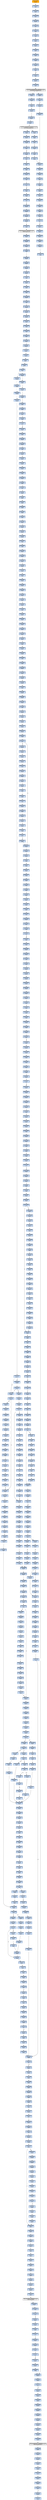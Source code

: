 strict digraph G {
	graph [bgcolor=transparent,
		name=G
	];
	node [color=lightsteelblue,
		fillcolor=lightsteelblue,
		shape=rectangle,
		style=filled
	];
	"0x0047da84"	[label="0x0047da84
pushl"];
	"0x0047da85"	[label="0x0047da85
pushl"];
	"0x0047da84" -> "0x0047da85"	[color="#000000"];
	"0x0047db43"	[label="0x0047db43
movl"];
	"0x0047db49"	[label="0x0047db49
movl"];
	"0x0047db43" -> "0x0047db49"	[color="#000000"];
	"0x0047da49"	[label="0x0047da49
movl"];
	"0x0047da4e"	[label="0x0047da4e
jmp"];
	"0x0047da49" -> "0x0047da4e"	[color="#000000"];
	"0x0047d813"	[label="0x0047d813
movl"];
	"0x0047d817"	[label="0x0047d817
movl"];
	"0x0047d813" -> "0x0047d817"	[color="#000000"];
	"0x0047d9b5"	[label="0x0047d9b5
pushl"];
	"0x0047d9b6"	[label="0x0047d9b6
movl"];
	"0x0047d9b5" -> "0x0047d9b6"	[color="#000000"];
	"0x0047d392"	[label="0x0047d392
addl"];
	"0x0047d394"	[label="0x0047d394
pushl"];
	"0x0047d392" -> "0x0047d394"	[color="#000000"];
	"0x0047d029"	[label="0x0047d029
movl"];
	"0x0047d02f"	[label="0x0047d02f
jne"];
	"0x0047d029" -> "0x0047d02f"	[color="#000000"];
	"0x0047db6c"	[label="0x0047db6c
pushl"];
	"0x0047db6d"	[label="0x0047db6d
pushl"];
	"0x0047db6c" -> "0x0047db6d"	[color="#000000"];
	"0x0047d9be"	[label="0x0047d9be
movl"];
	"0x0047d9c0"	[label="0x0047d9c0
movb"];
	"0x0047d9be" -> "0x0047d9c0"	[color="#000000"];
	"0x0047d89e"	[label="0x0047d89e
leal"];
	"0x0047d8a1"	[label="0x0047d8a1
movl"];
	"0x0047d89e" -> "0x0047d8a1"	[color="#000000"];
	"0x0047de80"	[label="0x0047de80
subl"];
	"0x0047de82"	[label="0x0047de82
andl"];
	"0x0047de80" -> "0x0047de82"	[color="#000000"];
	"0x0047dbac"	[label="0x0047dbac
pushl"];
	"0x0047dbad"	[label="0x0047dbad
movl"];
	"0x0047dbac" -> "0x0047dbad"	[color="#000000"];
	"0x0047da27"	[label="0x0047da27
addl"];
	"0x0047da2a"	[label="0x0047da2a
jmp"];
	"0x0047da27" -> "0x0047da2a"	[color="#000000"];
	"0x0047d7d9"	[label="0x0047d7d9
addl"];
	"0x0047d7db"	[label="0x0047d7db
movl"];
	"0x0047d7d9" -> "0x0047d7db"	[color="#000000"];
	"0x0047df70"	[label="0x0047df70
cmpl"];
	"0x0047df74"	[label="0x0047df74
jb"];
	"0x0047df70" -> "0x0047df74"	[color="#000000"];
	"0x0047da7d"	[label="0x0047da7d
popl"];
	"0x0047da7e"	[label="0x0047da7e
popl"];
	"0x0047da7d" -> "0x0047da7e"	[color="#000000"];
	GETMODULEHANDLEA_KERNEL32_DLL	[color=lightgrey,
		fillcolor=lightgrey,
		label="GETMODULEHANDLEA_KERNEL32_DLL
GETMODULEHANDLEA"];
	"0x0047d042"	[label="0x0047d042
movl"];
	GETMODULEHANDLEA_KERNEL32_DLL -> "0x0047d042"	[color="#000000"];
	"0x0047d287"	[label="0x0047d287
testl"];
	GETMODULEHANDLEA_KERNEL32_DLL -> "0x0047d287"	[color="#000000"];
	"0x0047da47"	[label="0x0047da47
jae"];
	"0x0047da47" -> "0x0047da49"	[color="#000000",
		label=F];
	"0x0047da00"	[label="0x0047da00
andl"];
	"0x0047da05"	[label="0x0047da05
cmpl"];
	"0x0047da00" -> "0x0047da05"	[color="#000000"];
	"0x0047d6d6"	[label="0x0047d6d6
pushl"];
	"0x0047d6d7"	[label="0x0047d6d7
call"];
	"0x0047d6d6" -> "0x0047d6d7"	[color="#000000"];
	"0x0047db14"	[label="0x0047db14
movl"];
	"0x0047db1b"	[label="0x0047db1b
movl"];
	"0x0047db14" -> "0x0047db1b"	[color="#000000"];
	"0x0047deb2"	[label="0x0047deb2
movl"];
	"0x0047deb5"	[label="0x0047deb5
movl"];
	"0x0047deb2" -> "0x0047deb5"	[color="#000000"];
	"0x0047df57"	[label="0x0047df57
movl"];
	"0x0047df5b"	[label="0x0047df5b
addl"];
	"0x0047df57" -> "0x0047df5b"	[color="#000000"];
	"0x0047d6eb"	[label="0x0047d6eb
pushl"];
	"0x0047d6ec"	[label="0x0047d6ec
leal"];
	"0x0047d6eb" -> "0x0047d6ec"	[color="#000000"];
	"0x0047d264"	[label="0x0047d264
movl"];
	"0x0047d269"	[label="0x0047d269
movl"];
	"0x0047d264" -> "0x0047d269"	[color="#000000"];
	"0x0047df4e"	[label="0x0047df4e
movb"];
	"0x0047df51"	[label="0x0047df51
movl"];
	"0x0047df4e" -> "0x0047df51"	[color="#000000"];
	"0x0047dd3c"	[label="0x0047dd3c
movl"];
	"0x0047dd3e"	[label="0x0047dd3e
movl"];
	"0x0047dd3c" -> "0x0047dd3e"	[color="#000000"];
	"0x0047de3c"	[label="0x0047de3c
shll"];
	"0x0047de3f"	[label="0x0047de3f
movb"];
	"0x0047de3c" -> "0x0047de3f"	[color="#000000"];
	"0x0047dbaf"	[label="0x0047dbaf
call"];
	"0x0047d834"	[label="0x0047d834
subl"];
	"0x0047dbaf" -> "0x0047d834"	[color="#000000"];
	"0x0047d8ab"	[label="0x0047d8ab
addl"];
	"0x0047d8ad"	[label="0x0047d8ad
cmpl"];
	"0x0047d8ab" -> "0x0047d8ad"	[color="#000000"];
	VIRTUALPROTECT_KERNEL32_DLL	[color=lightgrey,
		fillcolor=lightgrey,
		label="VIRTUALPROTECT_KERNEL32_DLL
VIRTUALPROTECT"];
	"0x0047d3ff"	[label="0x0047d3ff
popl"];
	VIRTUALPROTECT_KERNEL32_DLL -> "0x0047d3ff"	[color="#000000"];
	"0x0047d83a"	[label="0x0047d83a
pushl"];
	"0x0047d834" -> "0x0047d83a"	[color="#000000"];
	"0x0047d994"	[label="0x0047d994
movl"];
	"0x0047d996"	[label="0x0047d996
movl"];
	"0x0047d994" -> "0x0047d996"	[color="#000000"];
	"0x0047d983"	[label="0x0047d983
movl"];
	"0x0047d986"	[label="0x0047d986
xorl"];
	"0x0047d983" -> "0x0047d986"	[color="#000000"];
	"0x0047d17c"	[label="0x0047d17c
pushl"];
	"0x0047d181"	[label="0x0047d181
pushl"];
	"0x0047d17c" -> "0x0047d181"	[color="#000000"];
	"0x0047d993"	[label="0x0047d993
incl"];
	"0x0047d993" -> "0x0047d994"	[color="#000000"];
	"0x0047de31"	[label="0x0047de31
cmpl"];
	"0x0047de34"	[label="0x0047de34
jb"];
	"0x0047de31" -> "0x0047de34"	[color="#000000"];
	"0x0047df6e"	[label="0x0047df6e
je"];
	"0x0047df6e" -> "0x0047df70"	[color="#000000",
		label=F];
	"0x0047d008"	[label="0x0047d008
jmp"];
	"0x0047d00e"	[label="0x0047d00e
call"];
	"0x0047d008" -> "0x0047d00e"	[color="#000000"];
	"0x0047d86d"	[label="0x0047d86d
leal"];
	"0x0047d871"	[label="0x0047d871
incl"];
	"0x0047d86d" -> "0x0047d871"	[color="#000000"];
	"0x0047db5a"	[label="0x0047db5a
call"];
	"0x0047db63"	[label="0x0047db63
subl"];
	"0x0047db5a" -> "0x0047db63"	[color="#000000"];
	"0x0047d926"	[label="0x0047d926
addl"];
	"0x0047d929"	[label="0x0047d929
incl"];
	"0x0047d926" -> "0x0047d929"	[color="#000000"];
	"0x0047d103"	[label="0x0047d103
cmpb"];
	"0x0047d106"	[label="0x0047d106
jne"];
	"0x0047d103" -> "0x0047d106"	[color="#000000"];
	"0x0047da0f"	[label="0x0047da0f
movl"];
	"0x0047da11"	[label="0x0047da11
shrl"];
	"0x0047da0f" -> "0x0047da11"	[color="#000000"];
	"0x0047d8e9"	[label="0x0047d8e9
movl"];
	"0x0047d8eb"	[label="0x0047d8eb
andl"];
	"0x0047d8e9" -> "0x0047d8eb"	[color="#000000"];
	"0x0047dcf8"	[label="0x0047dcf8
popl"];
	"0x0047dcf9"	[label="0x0047dcf9
subl"];
	"0x0047dcf8" -> "0x0047dcf9"	[color="#000000"];
	"0x0047df63"	[label="0x0047df63
jmp"];
	"0x0047df63" -> "0x0047df70"	[color="#000000"];
	"0x0047de88"	[label="0x0047de88
shrl"];
	"0x0047de8a"	[label="0x0047de8a
leal"];
	"0x0047de88" -> "0x0047de8a"	[color="#000000"];
	"0x0047df1c"	[label="0x0047df1c
movl"];
	"0x0047df22"	[label="0x0047df22
leal"];
	"0x0047df1c" -> "0x0047df22"	[color="#000000"];
	"0x0047db6e"	[label="0x0047db6e
leal"];
	"0x0047db71"	[label="0x0047db71
pushl"];
	"0x0047db6e" -> "0x0047db71"	[color="#000000"];
	"0x0047d6e3"	[label="0x0047d6e3
movl"];
	"0x0047d6ea"	[label="0x0047d6ea
pushl"];
	"0x0047d6e3" -> "0x0047d6ea"	[color="#000000"];
	"0x0047da3d"	[label="0x0047da3d
movl"];
	"0x0047da42"	[label="0x0047da42
jmp"];
	"0x0047da3d" -> "0x0047da42"	[color="#000000"];
	"0x0047d289"	[label="0x0047d289
jne"];
	"0x0047d292"	[label="0x0047d292
movl"];
	"0x0047d289" -> "0x0047d292"	[color="#000000",
		label=T];
	"0x0047d862"	[label="0x0047d862
jbe"];
	"0x0047d864"	[label="0x0047d864
xorl"];
	"0x0047d862" -> "0x0047d864"	[color="#000000",
		label=F];
	"0x0047d396"	[label="0x0047d396
pushl"];
	"0x0047d397"	[label="0x0047d397
pushl"];
	"0x0047d396" -> "0x0047d397"	[color="#000000"];
	"0x0047d8f8"	[label="0x0047d8f8
movb"];
	"0x0047d8fa"	[label="0x0047d8fa
movl"];
	"0x0047d8f8" -> "0x0047d8fa"	[color="#000000"];
	VIRTUALFREE_KERNEL32_DLL	[color=lightgrey,
		fillcolor=lightgrey,
		label="VIRTUALFREE_KERNEL32_DLL
VIRTUALFREE"];
	"0x0047d1a8"	[label="0x0047d1a8
movl"];
	VIRTUALFREE_KERNEL32_DLL -> "0x0047d1a8"	[color="#000000"];
	"0x0047d911"	[label="0x0047d911
movl"];
	"0x0047d915"	[label="0x0047d915
andl"];
	"0x0047d911" -> "0x0047d915"	[color="#000000"];
	"0x0047db0c"	[label="0x0047db0c
pushl"];
	"0x0047db0d"	[label="0x0047db0d
movl"];
	"0x0047db0c" -> "0x0047db0d"	[color="#000000"];
	"0x0047d0eb"	[label="0x0047d0eb
addl"];
	"0x0047d0f1"	[label="0x0047d0f1
pushl"];
	"0x0047d0eb" -> "0x0047d0f1"	[color="#000000"];
	"0x0047da93"	[label="0x0047da93
movl"];
	"0x0047da95"	[label="0x0047da95
pushl"];
	"0x0047da93" -> "0x0047da95"	[color="#000000"];
	"0x0047d10f"	[label="0x0047d10f
pushl"];
	"0x0047d110"	[label="0x0047d110
pushl"];
	"0x0047d10f" -> "0x0047d110"	[color="#000000"];
	"0x0047daa2"	[label="0x0047daa2
popl"];
	"0x0047daa3"	[label="0x0047daa3
movl"];
	"0x0047daa2" -> "0x0047daa3"	[color="#000000"];
	"0x0047d0b0"	[label="0x0047d0b0
pushl"];
	"0x0047d0b2"	[label="0x0047d0b2
pushl"];
	"0x0047d0b0" -> "0x0047d0b2"	[color="#000000"];
	"0x0047d99c"	[label="0x0047d99c
incl"];
	"0x0047d996" -> "0x0047d99c"	[color="#000000"];
	"0x0047d718"	[label="0x0047d718
testb"];
	"0x0047d71a"	[label="0x0047d71a
jne"];
	"0x0047d718" -> "0x0047d71a"	[color="#000000"];
	"0x0047d121"	[label="0x0047d121
je"];
	"0x0047d151"	[label="0x0047d151
popl"];
	"0x0047d121" -> "0x0047d151"	[color="#000000",
		label=T];
	"0x0047d9b8"	[label="0x0047d9b8
cmpl"];
	"0x0047d9b6" -> "0x0047d9b8"	[color="#000000"];
	"0x0047d01c"	[label="0x0047d01c
subl"];
	"0x0047d022"	[label="0x0047d022
cmpl"];
	"0x0047d01c" -> "0x0047d022"	[color="#000000"];
	"0x0047db6d" -> "0x0047db6e"	[color="#000000"];
	"0x0047d9fb"	[label="0x0047d9fb
shrl"];
	"0x0047d9fd"	[label="0x0047d9fd
movl"];
	"0x0047d9fb" -> "0x0047d9fd"	[color="#000000"];
	"0x0047df43"	[label="0x0047df43
movl"];
	"0x0047df45"	[label="0x0047df45
jae"];
	"0x0047df43" -> "0x0047df45"	[color="#000000"];
	"0x0047df25"	[label="0x0047df25
movl"];
	"0x0047df22" -> "0x0047df25"	[color="#000000"];
	"0x0047daad"	[label="0x0047daad
addl"];
	"0x0047daaf"	[label="0x0047daaf
incl"];
	"0x0047daad" -> "0x0047daaf"	[color="#000000"];
	"0x0047d7fd"	[label="0x0047d7fd
andl"];
	"0x0047d802"	[label="0x0047d802
shrl"];
	"0x0047d7fd" -> "0x0047d802"	[color="#000000"];
	"0x0047da5f"	[label="0x0047da5f
movl"];
	"0x0047da62"	[label="0x0047da62
movl"];
	"0x0047da5f" -> "0x0047da62"	[color="#000000"];
	"0x0047daa8"	[label="0x0047daa8
addl"];
	"0x0047daab"	[label="0x0047daab
shll"];
	"0x0047daa8" -> "0x0047daab"	[color="#000000"];
	"0x0047d002"	[label="0x0047d002
call"];
	"0x0047d00a"	[label="0x0047d00a
popl"];
	"0x0047d002" -> "0x0047d00a"	[color="#000000"];
	"0x0047df39"	[label="0x0047df39
movl"];
	"0x0047df3d"	[label="0x0047df3d
incl"];
	"0x0047df39" -> "0x0047df3d"	[color="#000000"];
	"0x0047d7b4"	[label="0x0047d7b4
movl"];
	"0x0047d7b9"	[label="0x0047d7b9
movl"];
	"0x0047d7b4" -> "0x0047d7b9"	[color="#000000"];
	"0x0047d169"	[label="0x0047d169
movl"];
	"0x0047d16f"	[label="0x0047d16f
sarl"];
	"0x0047d169" -> "0x0047d16f"	[color="#000000"];
	"0x0047dec1"	[label="0x0047dec1
addl"];
	"0x0047dec4"	[label="0x0047dec4
orl"];
	"0x0047dec1" -> "0x0047dec4"	[color="#000000"];
	"0x0047d375"	[label="0x0047d375
movl"];
	"0x0047d378"	[label="0x0047d378
movl"];
	"0x0047d375" -> "0x0047d378"	[color="#000000"];
	"0x0047d9a3"	[label="0x0047d9a3
popl"];
	"0x0047d9a4"	[label="0x0047d9a4
movb"];
	"0x0047d9a3" -> "0x0047d9a4"	[color="#000000"];
	"0x0047dd36"	[label="0x0047dd36
movb"];
	"0x0047dd38"	[label="0x0047dd38
movl"];
	"0x0047dd36" -> "0x0047dd38"	[color="#000000"];
	"0x0047d189"	[label="0x0047d189
call"];
	"0x0047d189" -> VIRTUALFREE_KERNEL32_DLL	[color="#000000"];
	"0x0047d966"	[label="0x0047d966
movl"];
	"0x0047d96d"	[label="0x0047d96d
movb"];
	"0x0047d966" -> "0x0047d96d"	[color="#000000"];
	"0x0047de90"	[label="0x0047de90
call"];
	"0x0047de8a" -> "0x0047de90"	[color="#000000"];
	"0x0047d112"	[label="0x0047d112
movl"];
	"0x0047d114"	[label="0x0047d114
subl"];
	"0x0047d112" -> "0x0047d114"	[color="#000000"];
	"0x0047db37"	[label="0x0047db37
movl"];
	"0x0047db3d"	[label="0x0047db3d
movl"];
	"0x0047db37" -> "0x0047db3d"	[color="#000000"];
	"0x0047d87e"	[label="0x0047d87e
movl"];
	"0x0047d882"	[label="0x0047d882
movl"];
	"0x0047d87e" -> "0x0047d882"	[color="#000000"];
	"0x0047d0fb"	[label="0x0047d0fb
pushl"];
	"0x0047d0fc"	[label="0x0047d0fc
call"];
	"0x0047d0fb" -> "0x0047d0fc"	[color="#000000"];
	"0x0047db12"	[label="0x0047db12
movl"];
	"0x0047db12" -> "0x0047db14"	[color="#000000"];
	"0x0047d7e0"	[label="0x0047d7e0
movl"];
	"0x0047d7e3"	[label="0x0047d7e3
cmpl"];
	"0x0047d7e0" -> "0x0047d7e3"	[color="#000000"];
	"0x0047de74"	[label="0x0047de74
addl"];
	"0x0047de76"	[label="0x0047de76
shrl"];
	"0x0047de74" -> "0x0047de76"	[color="#000000"];
	"0x0047da8d"	[label="0x0047da8d
leal"];
	"0x0047da8d" -> "0x0047da93"	[color="#000000"];
	"0x0047df83"	[label="0x0047df83
movb"];
	"0x0047df85"	[label="0x0047df85
popl"];
	"0x0047df83" -> "0x0047df85"	[color="#000000"];
	"0x0047d91a"	[label="0x0047d91a
movl"];
	"0x0047d91e"	[label="0x0047d91e
movl"];
	"0x0047d91a" -> "0x0047d91e"	[color="#000000"];
	"0x0047db0f"	[label="0x0047db0f
leal"];
	"0x0047db0f" -> "0x0047db12"	[color="#000000"];
	"0x0047dede"	[label="0x0047dede
subl"];
	"0x0047dee0"	[label="0x0047dee0
addl"];
	"0x0047dede" -> "0x0047dee0"	[color="#000000"];
	"0x0047d2b3"	[label="0x0047d2b3
addl"];
	"0x0047d2b9"	[label="0x0047d2b9
movl"];
	"0x0047d2b3" -> "0x0047d2b9"	[color="#000000"];
	"0x0047d1ba"	[label="0x0047d1ba
movl"];
	"0x0047d1c0"	[label="0x0047d1c0
movl"];
	"0x0047d1ba" -> "0x0047d1c0"	[color="#000000"];
	"0x0047d8f6"	[label="0x0047d8f6
movl"];
	"0x0047d8f6" -> "0x0047d8f8"	[color="#000000"];
	"0x0047d9f1"	[label="0x0047d9f1
movl"];
	"0x0047d9f4"	[label="0x0047d9f4
movl"];
	"0x0047d9f1" -> "0x0047d9f4"	[color="#000000"];
	"0x0047da83"	[label="0x0047da83
ret"];
	"0x0047de95"	[label="0x0047de95
addl"];
	"0x0047da83" -> "0x0047de95"	[color="#000000"];
	"0x0047dd2d"	[label="0x0047dd2d
cmpl"];
	"0x0047da83" -> "0x0047dd2d"	[color="#000000"];
	"0x0047de18"	[label="0x0047de18
movb"];
	"0x0047de1f"	[label="0x0047de1f
popl"];
	"0x0047de18" -> "0x0047de1f"	[color="#000000"];
	"0x0047d183"	[label="0x0047d183
pushl"];
	"0x0047d183" -> "0x0047d189"	[color="#000000"];
	"0x0047d80c"	[label="0x0047d80c
ret"];
	"0x0047db98"	[label="0x0047db98
movb"];
	"0x0047d80c" -> "0x0047db98"	[color="#000000"];
	"0x0047ded9"	[label="0x0047ded9
movl"];
	"0x0047ded9" -> "0x0047dede"	[color="#000000"];
	"0x0047dcc9"	[label="0x0047dcc9
jb"];
	"0x0047dccb"	[label="0x0047dccb
jmp"];
	"0x0047dcc9" -> "0x0047dccb"	[color="#000000",
		label=F];
	"0x0047de5a"	[label="0x0047de5a
movl"];
	"0x0047de5c"	[label="0x0047de5c
cmpl"];
	"0x0047de5a" -> "0x0047de5c"	[color="#000000"];
	"0x0047de4c"	[label="0x0047de4c
movl"];
	"0x0047de50"	[label="0x0047de50
andl"];
	"0x0047de4c" -> "0x0047de50"	[color="#000000"];
	"0x0047db1e"	[label="0x0047db1e
movl"];
	"0x0047db1b" -> "0x0047db1e"	[color="#000000"];
	"0x0047d0e9"	[label="0x0047d0e9
movl"];
	"0x0047d0e9" -> "0x0047d0eb"	[color="#000000"];
	"0x0047dabc"	[label="0x0047dabc
pushl"];
	"0x0047dabd"	[label="0x0047dabd
pushl"];
	"0x0047dabc" -> "0x0047dabd"	[color="#000000"];
	"0x0047d729"	[label="0x0047d729
addl"];
	"0x0047d72f"	[label="0x0047d72f
ret"];
	"0x0047d729" -> "0x0047d72f"	[color="#000000"];
	"0x0047d17b"	[label="0x0047d17b
popl"];
	"0x0047d17b" -> "0x0047d17c"	[color="#000000"];
	"0x0047da65"	[label="0x0047da65
movl"];
	"0x0047da62" -> "0x0047da65"	[color="#000000"];
	"0x0047decb"	[label="0x0047decb
movl"];
	"0x0047dece"	[label="0x0047dece
movl"];
	"0x0047decb" -> "0x0047dece"	[color="#000000"];
	"0x0047db6a"	[label="0x0047db6a
movl"];
	"0x0047db6a" -> "0x0047db6c"	[color="#000000"];
	"0x0047d97f"	[label="0x0047d97f
movl"];
	"0x0047d97f" -> "0x0047d983"	[color="#000000"];
	"0x0047d048"	[label="0x0047d048
movl"];
	"0x0047d042" -> "0x0047d048"	[color="#000000"];
	"0x0047d7ce"	[label="0x0047d7ce
andl"];
	"0x0047d7d4"	[label="0x0047d7d4
orl"];
	"0x0047d7ce" -> "0x0047d7d4"	[color="#000000"];
	"0x0047d2a8"	[label="0x0047d2a8
movl"];
	"0x0047d2aa"	[label="0x0047d2aa
testl"];
	"0x0047d2a8" -> "0x0047d2aa"	[color="#000000"];
	"0x0047d03b"	[label="0x0047d03b
pushl"];
	"0x0047d03c"	[label="0x0047d03c
call"];
	"0x0047d03b" -> "0x0047d03c"	[color="#000000"];
	"0x0047de97"	[label="0x0047de97
leal"];
	"0x0047de9a"	[label="0x0047de9a
jmp"];
	"0x0047de97" -> "0x0047de9a"	[color="#000000"];
	"0x0047d726"	[label="0x0047d726
movl"];
	"0x0047d71a" -> "0x0047d726"	[color="#000000",
		label=T];
	"0x0047d90a"	[label="0x0047d90a
shrl"];
	"0x0047d90d"	[label="0x0047d90d
repz"];
	"0x0047d90a" -> "0x0047d90d"	[color="#000000"];
	"0x0047de36"	[label="0x0047de36
movl"];
	"0x0047de39"	[label="0x0047de39
movl"];
	"0x0047de36" -> "0x0047de39"	[color="#000000"];
	"0x0047d92b"	[label="0x0047d92b
addl"];
	"0x0047d92e"	[label="0x0047d92e
cmpl"];
	"0x0047d92b" -> "0x0047d92e"	[color="#000000"];
	"0x0047d176"	[label="0x0047d176
andl"];
	"0x0047d179"	[label="0x0047d179
repz"];
	"0x0047d176" -> "0x0047d179"	[color="#000000"];
	"0x0047dea8"	[label="0x0047dea8
shll"];
	"0x0047deab"	[label="0x0047deab
movb"];
	"0x0047dea8" -> "0x0047deab"	[color="#000000"];
	"0x0047dba0"	[label="0x0047dba0
jb"];
	"0x0047dba2"	[label="0x0047dba2
leal"];
	"0x0047dba0" -> "0x0047dba2"	[color="#000000",
		label=F];
	"0x0047dafe"	[label="0x0047dafe
popl"];
	"0x0047daff"	[label="0x0047daff
ret"];
	"0x0047dafe" -> "0x0047daff"	[color="#000000"];
	"0x0047df5d"	[label="0x0047df5d
movl"];
	"0x0047df5b" -> "0x0047df5d"	[color="#000000"];
	"0x0047d2b1"	[label="0x0047d2b1
addl"];
	"0x0047d2b1" -> "0x0047d2b3"	[color="#000000"];
	"0x0047db76"	[label="0x0047db76
call"];
	"0x0047d7a4"	[label="0x0047d7a4
pushl"];
	"0x0047db76" -> "0x0047d7a4"	[color="#000000"];
	"0x0047d88c"	[label="0x0047d88c
xorl"];
	"0x0047d88e"	[label="0x0047d88e
movl"];
	"0x0047d88c" -> "0x0047d88e"	[color="#000000"];
	"0x0047d9a6"	[label="0x0047d9a6
popl"];
	"0x0047d9a4" -> "0x0047d9a6"	[color="#000000"];
	"0x0047d7e7"	[label="0x0047d7e7
popl"];
	"0x0047d7e8"	[label="0x0047d7e8
movl"];
	"0x0047d7e7" -> "0x0047d7e8"	[color="#000000"];
	"0x0047d1c8"	[label="0x0047d1c8
je"];
	"0x0047d243"	[label="0x0047d243
movl"];
	"0x0047d1c8" -> "0x0047d243"	[color="#000000",
		label=T];
	"0x0047dd32"	[label="0x0047dd32
jae"];
	"0x0047dd34"	[label="0x0047dd34
movl"];
	"0x0047dd32" -> "0x0047dd34"	[color="#000000",
		label=F];
	"0x0047da71"	[label="0x0047da71
movl"];
	"0x0047da75"	[label="0x0047da75
addl"];
	"0x0047da71" -> "0x0047da75"	[color="#000000"];
	"0x0047d875"	[label="0x0047d875
movl"];
	"0x0047d877"	[label="0x0047d877
jb"];
	"0x0047d875" -> "0x0047d877"	[color="#000000"];
	"0x0047d022" -> "0x0047d029"	[color="#000000"];
	"0x0047d9b2"	[label="0x0047d9b2
pushl"];
	"0x0047d9b3"	[label="0x0047d9b3
movl"];
	"0x0047d9b2" -> "0x0047d9b3"	[color="#000000"];
	"0x0047d866"	[label="0x0047d866
movb"];
	"0x0047d869"	[label="0x0047d869
movl"];
	"0x0047d866" -> "0x0047d869"	[color="#000000"];
	"0x0047da6a"	[label="0x0047da6a
subl"];
	"0x0047da6c"	[label="0x0047da6c
subl"];
	"0x0047da6a" -> "0x0047da6c"	[color="#000000"];
	"0x0047d174"	[label="0x0047d174
movl"];
	"0x0047d174" -> "0x0047d176"	[color="#000000"];
	"0x0047d9c3"	[label="0x0047d9c3
movb"];
	"0x0047d9c7"	[label="0x0047d9c7
movl"];
	"0x0047d9c3" -> "0x0047d9c7"	[color="#000000"];
	"0x0047de6d"	[label="0x0047de6d
movl"];
	"0x0047de72"	[label="0x0047de72
subl"];
	"0x0047de6d" -> "0x0047de72"	[color="#000000"];
	"0x0047df2b"	[label="0x0047df2b
movl"];
	"0x0047df31"	[label="0x0047df31
movl"];
	"0x0047df2b" -> "0x0047df31"	[color="#000000"];
	"0x0047d855"	[label="0x0047d855
movl"];
	"0x0047d85c"	[label="0x0047d85c
cmpl"];
	"0x0047d855" -> "0x0047d85c"	[color="#000000"];
	"0x0047d83b"	[label="0x0047d83b
pushl"];
	"0x0047d83c"	[label="0x0047d83c
pushl"];
	"0x0047d83b" -> "0x0047d83c"	[color="#000000"];
	"0x0047d24f"	[label="0x0047d24f
orl"];
	"0x0047d251"	[label="0x0047d251
je"];
	"0x0047d24f" -> "0x0047d251"	[color="#000000"];
	"0x0047d80a"	[label="0x0047d80a
popl"];
	"0x0047d80b"	[label="0x0047d80b
popl"];
	"0x0047d80a" -> "0x0047d80b"	[color="#000000"];
	"0x0047daf9"	[label="0x0047daf9
addl"];
	"0x0047daf9" -> "0x0047dafe"	[color="#000000"];
	"0x0047d988"	[label="0x0047d988
movb"];
	"0x0047d986" -> "0x0047d988"	[color="#000000"];
	"0x0047d05f"	[label="0x0047d05f
leal"];
	"0x0047d062"	[label="0x0047d062
jmp"];
	"0x0047d05f" -> "0x0047d062"	[color="#000000"];
	"0x0047d155"	[label="0x0047d155
jmp"];
	"0x0047d15f"	[label="0x0047d15f
movl"];
	"0x0047d155" -> "0x0047d15f"	[color="#000000"];
	"0x0047d8f0"	[label="0x0047d8f0
subl"];
	"0x0047d8eb" -> "0x0047d8f0"	[color="#000000"];
	"0x0047d153"	[label="0x0047d153
popl"];
	"0x0047d154"	[label="0x0047d154
popl"];
	"0x0047d153" -> "0x0047d154"	[color="#000000"];
	"0x0047d0e8"	[label="0x0047d0e8
pushl"];
	"0x0047d0e8" -> "0x0047d0e9"	[color="#000000"];
	"0x0047dd3a"	[label="0x0047dd3a
incl"];
	"0x0047dd38" -> "0x0047dd3a"	[color="#000000"];
	"0x0047d7ee"	[label="0x0047d7ee
movl"];
	"0x0047d7f2"	[label="0x0047d7f2
subl"];
	"0x0047d7ee" -> "0x0047d7f2"	[color="#000000"];
	"0x0047d00d"	[label="0x0047d00d
ret"];
	"0x0047d00d" -> "0x0047d008"	[color="#000000"];
	"0x0047d9a7"	[label="0x0047d9a7
addl"];
	"0x0047d9ad"	[label="0x0047d9ad
ret"];
	"0x0047d9a7" -> "0x0047d9ad"	[color="#000000"];
	"0x0047d872"	[label="0x0047d872
incl"];
	"0x0047d873"	[label="0x0047d873
cmpl"];
	"0x0047d872" -> "0x0047d873"	[color="#000000"];
	"0x0047de39" -> "0x0047de3c"	[color="#000000"];
	"0x0047da22"	[label="0x0047da22
cmpl"];
	"0x0047da25"	[label="0x0047da25
sbbl"];
	"0x0047da22" -> "0x0047da25"	[color="#000000"];
	"0x0047d9c2"	[label="0x0047d9c2
incl"];
	"0x0047d9c0" -> "0x0047d9c2"	[color="#000000"];
	"0x0047d99f"	[label="0x0047d99f
jb"];
	"0x0047d9a1"	[label="0x0047d9a1
popl"];
	"0x0047d99f" -> "0x0047d9a1"	[color="#000000",
		label=F];
	"0x0047d8f4"	[label="0x0047d8f4
movb"];
	"0x0047d8f4" -> "0x0047d8f6"	[color="#000000"];
	"0x0047dea2"	[label="0x0047dea2
movl"];
	"0x0047dea5"	[label="0x0047dea5
movl"];
	"0x0047dea2" -> "0x0047dea5"	[color="#000000"];
	"0x0047d869" -> "0x0047d86d"	[color="#000000"];
	"0x0047d879"	[label="0x0047d879
movl"];
	"0x0047d877" -> "0x0047d879"	[color="#000000",
		label=F];
	"0x0047d00c"	[label="0x0047d00c
pushl"];
	"0x0047d00c" -> "0x0047d00d"	[color="#000000"];
	"0x0047d1c6"	[label="0x0047d1c6
subl"];
	"0x0047d1c6" -> "0x0047d1c8"	[color="#000000"];
	"0x0047d806"	[label="0x0047d806
popl"];
	"0x0047d807"	[label="0x0047d807
movl"];
	"0x0047d806" -> "0x0047d807"	[color="#000000"];
	"0x0047dd3b"	[label="0x0047dd3b
incl"];
	"0x0047dd3b" -> "0x0047dd3c"	[color="#000000"];
	"0x0047df61"	[label="0x0047df61
movl"];
	"0x0047df61" -> "0x0047df63"	[color="#000000"];
	"0x0047df6c"	[label="0x0047df6c
testb"];
	"0x0047df6c" -> "0x0047df6e"	[color="#000000"];
	"0x0047db9c"	[label="0x0047db9c
incl"];
	"0x0047db98" -> "0x0047db9c"	[color="#000000"];
	"0x0047dee2"	[label="0x0047dee2
shrl"];
	"0x0047dee0" -> "0x0047dee2"	[color="#000000"];
	"0x0047d035"	[label="0x0047d035
leal"];
	"0x0047d02f" -> "0x0047d035"	[color="#000000",
		label=F];
	"0x0047d9cc"	[label="0x0047d9cc
movl"];
	"0x0047d9d0"	[label="0x0047d9d0
shll"];
	"0x0047d9cc" -> "0x0047d9d0"	[color="#000000"];
	"0x0047d152"	[label="0x0047d152
popl"];
	"0x0047d152" -> "0x0047d153"	[color="#000000"];
	"0x0047df49"	[label="0x0047df49
subl"];
	"0x0047df4b"	[label="0x0047df4b
incl"];
	"0x0047df49" -> "0x0047df4b"	[color="#000000"];
	"0x0047d943"	[label="0x0047d943
cmpl"];
	"0x0047d949"	[label="0x0047d949
je"];
	"0x0047d943" -> "0x0047d949"	[color="#000000"];
	"0x0047d2f1"	[label="0x0047d2f1
jne"];
	"0x0047d365"	[label="0x0047d365
movl"];
	"0x0047d2f1" -> "0x0047d365"	[color="#000000",
		label=T];
	"0x0047d287" -> "0x0047d289"	[color="#000000"];
	"0x0047d804"	[label="0x0047d804
addl"];
	"0x0047d802" -> "0x0047d804"	[color="#000000"];
	"0x0047d161"	[label="0x0047d161
movl"];
	"0x0047d15f" -> "0x0047d161"	[color="#000000"];
	"0x0047dca3"	[label="0x0047dca3
testb"];
	"0x0047dca5"	[label="0x0047dca5
jne"];
	"0x0047dca3" -> "0x0047dca5"	[color="#000000"];
	"0x0047dbb6"	[label="0x0047dbb6
jne"];
	"0x0047dbc3"	[label="0x0047dbc3
xorl"];
	"0x0047dbb6" -> "0x0047dbc3"	[color="#000000",
		label=T];
	"0x0047d7a5"	[label="0x0047d7a5
movl"];
	"0x0047d7a7"	[label="0x0047d7a7
pushl"];
	"0x0047d7a5" -> "0x0047d7a7"	[color="#000000"];
	"0x0047d7de"	[label="0x0047d7de
movl"];
	"0x0047d7db" -> "0x0047d7de"	[color="#000000"];
	"0x0047db9d"	[label="0x0047db9d
cmpl"];
	"0x0047db9c" -> "0x0047db9d"	[color="#000000"];
	"0x0047da77"	[label="0x0047da77
movl"];
	"0x0047da75" -> "0x0047da77"	[color="#000000"];
	"0x0047defa"	[label="0x0047defa
jae"];
	"0x0047df16"	[label="0x0047df16
movl"];
	"0x0047defa" -> "0x0047df16"	[color="#000000",
		label=T];
	"0x0047defc"	[label="0x0047defc
movl"];
	"0x0047defa" -> "0x0047defc"	[color="#000000",
		label=F];
	"0x0047d7f6"	[label="0x0047d7f6
movl"];
	"0x0047d7fb"	[label="0x0047d7fb
subl"];
	"0x0047d7f6" -> "0x0047d7fb"	[color="#000000"];
	"0x0047d8d5"	[label="0x0047d8d5
movl"];
	"0x0047d8d8"	[label="0x0047d8d8
movl"];
	"0x0047d8d5" -> "0x0047d8d8"	[color="#000000"];
	"0x0047d83a" -> "0x0047d83b"	[color="#000000"];
	"0x0047d2f0"	[label="0x0047d2f0
popl"];
	"0x0047d2f0" -> "0x0047d2f1"	[color="#000000"];
	"0x0047d2bb"	[label="0x0047d2bb
movl"];
	"0x0047d2be"	[label="0x0047d2be
addl"];
	"0x0047d2bb" -> "0x0047d2be"	[color="#000000"];
	"0x0047d9b1"	[label="0x0047d9b1
pushl"];
	"0x0047d9b1" -> "0x0047d9b2"	[color="#000000"];
	"0x0047d298"	[label="0x0047d298
movl"];
	"0x0047d292" -> "0x0047d298"	[color="#000000"];
	"0x0047dceb"	[label="0x0047dceb
addl"];
	"0x0047dcf1"	[label="0x0047dcf1
ret"];
	"0x0047dceb" -> "0x0047dcf1"	[color="#000000"];
	"0x0047d7c7"	[label="0x0047d7c7
movl"];
	"0x0047d7cb"	[label="0x0047d7cb
shll"];
	"0x0047d7c7" -> "0x0047d7cb"	[color="#000000"];
	"0x0047da31"	[label="0x0047da31
movl"];
	"0x0047da36"	[label="0x0047da36
jmp"];
	"0x0047da31" -> "0x0047da36"	[color="#000000"];
	"0x0047da07"	[label="0x0047da07
jae"];
	"0x0047da05" -> "0x0047da07"	[color="#000000"];
	"0x0047d395"	[label="0x0047d395
pushl"];
	"0x0047d395" -> "0x0047d396"	[color="#000000"];
	"0x0047de20"	[label="0x0047de20
testb"];
	"0x0047de22"	[label="0x0047de22
movl"];
	"0x0047de20" -> "0x0047de22"	[color="#000000"];
	"0x0047d37b"	[label="0x0047d37b
addl"];
	"0x0047d378" -> "0x0047d37b"	[color="#000000"];
	"0x0047d9e4"	[label="0x0047d9e4
movl"];
	"0x0047d9e6"	[label="0x0047d9e6
movl"];
	"0x0047d9e4" -> "0x0047d9e6"	[color="#000000"];
	"0x0047d9de"	[label="0x0047d9de
addl"];
	"0x0047d9e1"	[label="0x0047d9e1
movl"];
	"0x0047d9de" -> "0x0047d9e1"	[color="#000000"];
	"0x0047da58"	[label="0x0047da58
movl"];
	"0x0047da42" -> "0x0047da58"	[color="#000000"];
	"0x0047d274"	[label="0x0047d274
testl"];
	"0x0047d276"	[label="0x0047d276
je"];
	"0x0047d274" -> "0x0047d276"	[color="#000000"];
	"0x0047dac2"	[label="0x0047dac2
call"];
	"0x0047dabd" -> "0x0047dac2"	[color="#000000"];
	"0x0047dccd"	[label="0x0047dccd
movb"];
	"0x0047dcd4"	[label="0x0047dcd4
movl"];
	"0x0047dccd" -> "0x0047dcd4"	[color="#000000"];
	"0x0047df07"	[label="0x0047df07
movl"];
	"0x0047df0d"	[label="0x0047df0d
movl"];
	"0x0047df07" -> "0x0047df0d"	[color="#000000"];
	"0x0047d7b3"	[label="0x0047d7b3
pushl"];
	"0x0047d7b3" -> "0x0047d7b4"	[color="#000000"];
	"0x0047d04d"	[label="0x0047d04d
pushl"];
	"0x0047d04e"	[label="0x0047d04e
pushl"];
	"0x0047d04d" -> "0x0047d04e"	[color="#000000"];
	"0x0047dcda"	[label="0x0047dcda
leal"];
	"0x0047dcde"	[label="0x0047dcde
movl"];
	"0x0047dcda" -> "0x0047dcde"	[color="#000000"];
	"0x0047d249"	[label="0x0047d249
movl"];
	"0x0047d243" -> "0x0047d249"	[color="#000000"];
	"0x0047dba8"	[label="0x0047dba8
leal"];
	"0x0047dba2" -> "0x0047dba8"	[color="#000000"];
	"0x0047d08d"	[label="0x0047d08d
movl"];
	"0x0047d093"	[label="0x0047d093
orl"];
	"0x0047d08d" -> "0x0047d093"	[color="#000000"];
	"0x0047d879" -> "0x0047d87e"	[color="#000000"];
	"0x0047dce3"	[label="0x0047dce3
repz"];
	"0x0047dce5"	[label="0x0047dce5
popl"];
	"0x0047dce3" -> "0x0047dce5"	[color="#000000"];
	"0x0047d39d"	[label="0x0047d39d
pushl"];
	"0x0047d39e"	[label="0x0047d39e
call"];
	"0x0047d39d" -> "0x0047d39e"	[color="#000000"];
	"0x0047dcb2"	[label="0x0047dcb2
movb"];
	"0x0047dcb9"	[label="0x0047dcb9
xorl"];
	"0x0047dcb2" -> "0x0047dcb9"	[color="#000000"];
	"0x0047d885"	[label="0x0047d885
movl"];
	"0x0047d882" -> "0x0047d885"	[color="#000000"];
	"0x0047d962"	[label="0x0047d962
testl"];
	"0x0047d964"	[label="0x0047d964
jbe"];
	"0x0047d962" -> "0x0047d964"	[color="#000000"];
	"0x0047d101"	[label="0x0047d101
movb"];
	"0x0047d101" -> "0x0047d103"	[color="#000000"];
	"0x0047d7de" -> "0x0047d7e0"	[color="#000000"];
	"0x0047da3b"	[label="0x0047da3b
jae"];
	"0x0047da3b" -> "0x0047da3d"	[color="#000000",
		label=F];
	"0x0047da44"	[label="0x0047da44
cmpl"];
	"0x0047da3b" -> "0x0047da44"	[color="#000000",
		label=T];
	"0x0047d163"	[label="0x0047d163
addl"];
	"0x0047d163" -> "0x0047d169"	[color="#000000"];
	"0x0047d1ae"	[label="0x0047d1ae
orl"];
	"0x0047d1a8" -> "0x0047d1ae"	[color="#000000"];
	"0x0047d154" -> "0x0047d155"	[color="#000000"];
	"0x0047db02"	[label="0x0047db02
movl"];
	"0x0047db06"	[label="0x0047db06
movl"];
	"0x0047db02" -> "0x0047db06"	[color="#000000"];
	"0x0047dab0"	[label="0x0047dab0
cmpl"];
	"0x0047dab3"	[label="0x0047dab3
jb"];
	"0x0047dab0" -> "0x0047dab3"	[color="#000000"];
	"0x0047de72" -> "0x0047de74"	[color="#000000"];
	"0x0047db30"	[label="0x0047db30
xorl"];
	"0x0047db32"	[label="0x0047db32
movl"];
	"0x0047db30" -> "0x0047db32"	[color="#000000"];
	"0x0047dcc6"	[label="0x0047dcc6
cmpl"];
	"0x0047dcc6" -> "0x0047dcc9"	[color="#000000"];
	"0x0047dcc5"	[label="0x0047dcc5
incl"];
	"0x0047dcc5" -> "0x0047dcc6"	[color="#000000"];
	"0x0047d095"	[label="0x0047d095
je"];
	"0x0047d0a1"	[label="0x0047d0a1
leal"];
	"0x0047d095" -> "0x0047d0a1"	[color="#000000",
		label=T];
	"0x0047d84d"	[label="0x0047d84d
leal"];
	"0x0047d851"	[label="0x0047d851
xorl"];
	"0x0047d84d" -> "0x0047d851"	[color="#000000"];
	"0x0047d04a"	[label="0x0047d04a
leal"];
	"0x0047d048" -> "0x0047d04a"	[color="#000000"];
	"0x0047deec"	[label="0x0047deec
subl"];
	"0x0047deee"	[label="0x0047deee
andl"];
	"0x0047deec" -> "0x0047deee"	[color="#000000"];
	"0x0047de29"	[label="0x0047de29
jb"];
	"0x0047de2b"	[label="0x0047de2b
movl"];
	"0x0047de29" -> "0x0047de2b"	[color="#000000",
		label=F];
	"0x0047de9c"	[label="0x0047de9c
cmpl"];
	"0x0047de29" -> "0x0047de9c"	[color="#000000",
		label=T];
	"0x0047df7a"	[label="0x0047df7a
movl"];
	"0x0047df74" -> "0x0047df7a"	[color="#000000",
		label=F];
	"0x0047dab5"	[label="0x0047dab5
movl"];
	"0x0047dab9"	[label="0x0047dab9
leal"];
	"0x0047dab5" -> "0x0047dab9"	[color="#000000"];
	"0x0047dca5" -> "0x0047dcb2"	[color="#000000",
		label=T];
	"0x0047d8c7"	[label="0x0047d8c7
addl"];
	"0x0047d8c9"	[label="0x0047d8c9
cmpl"];
	"0x0047d8c7" -> "0x0047d8c9"	[color="#000000"];
	"0x0047d0be"	[label="0x0047d0be
call"];
	VIRTUALALLOC_KERNEL32_DLL	[color=lightgrey,
		fillcolor=lightgrey,
		label="VIRTUALALLOC_KERNEL32_DLL
VIRTUALALLOC"];
	"0x0047d0be" -> VIRTUALALLOC_KERNEL32_DLL	[color="#000000"];
	"0x0047d804" -> "0x0047d806"	[color="#000000"];
	"0x0047de24"	[label="0x0047de24
je"];
	"0x0047de22" -> "0x0047de24"	[color="#000000"];
	"0x0047df4c"	[label="0x0047df4c
movb"];
	"0x0047df4c" -> "0x0047df4e"	[color="#000000"];
	"0x0047d853"	[label="0x0047d853
repz"];
	"0x0047d851" -> "0x0047d853"	[color="#000000"];
	"0x0047d093" -> "0x0047d095"	[color="#000000"];
	"0x0047d2ac"	[label="0x0047d2ac
jne"];
	"0x0047d2ac" -> "0x0047d2b1"	[color="#000000",
		label=T];
	"0x0047d172"	[label="0x0047d172
repz"];
	"0x0047d172" -> "0x0047d174"	[color="#000000"];
	"0x0047dccb" -> "0x0047dcd4"	[color="#000000"];
	"0x0047d400"	[label="0x0047d400
movl"];
	"0x0047d3ff" -> "0x0047d400"	[color="#000000"];
	"0x0047d807" -> "0x0047d80a"	[color="#000000"];
	"0x0047de7d"	[label="0x0047de7d
movl"];
	"0x0047de7d" -> "0x0047de80"	[color="#000000"];
	"0x0047df47"	[label="0x0047df47
movl"];
	"0x0047df47" -> "0x0047df49"	[color="#000000"];
	"0x0047d8c1"	[label="0x0047d8c1
movl"];
	"0x0047d8c4"	[label="0x0047d8c4
movl"];
	"0x0047d8c1" -> "0x0047d8c4"	[color="#000000"];
	"0x0047db24"	[label="0x0047db24
movl"];
	"0x0047db2a"	[label="0x0047db2a
movl"];
	"0x0047db24" -> "0x0047db2a"	[color="#000000"];
	"0x0047d7bb"	[label="0x0047d7bb
movb"];
	"0x0047d7b9" -> "0x0047d7bb"	[color="#000000"];
	"0x0047d85e"	[label="0x0047d85e
movl"];
	"0x0047d85c" -> "0x0047d85e"	[color="#000000"];
	"0x0047d0fa"	[label="0x0047d0fa
pushl"];
	"0x0047d0fa" -> "0x0047d0fb"	[color="#000000"];
	"0x0047d904"	[label="0x0047d904
shll"];
	"0x0047d907"	[label="0x0047d907
movw"];
	"0x0047d904" -> "0x0047d907"	[color="#000000"];
	"0x0047de2e"	[label="0x0047de2e
leal"];
	"0x0047de2e" -> "0x0047de31"	[color="#000000"];
	"0x0047dcf1" -> "0x0047df6c"	[color="#000000"];
	"0x0047df3e"	[label="0x0047df3e
leal"];
	"0x0047df41"	[label="0x0047df41
cmpl"];
	"0x0047df3e" -> "0x0047df41"	[color="#000000"];
	"0x0047d0e2"	[label="0x0047d0e2
movl"];
	"0x0047d0e2" -> "0x0047d0e8"	[color="#000000"];
	"0x0047de1f" -> "0x0047de20"	[color="#000000"];
	"0x0047d2c8"	[label="0x0047d2c8
je"];
	"0x0047d373"	[label="0x0047d373
movl"];
	"0x0047d2c8" -> "0x0047d373"	[color="#000000",
		label=T];
	"0x0047de82" -> "0x0047de88"	[color="#000000"];
	"0x0047d9b0"	[label="0x0047d9b0
pushl"];
	"0x0047de90" -> "0x0047d9b0"	[color="#000000"];
	"0x0047d001"	[color=lightgrey,
		fillcolor=orange,
		label="0x0047d001
pusha"];
	"0x0047d001" -> "0x0047d002"	[color="#000000"];
	"0x0047d8cc"	[label="0x0047d8cc
movl"];
	"0x0047d8cf"	[label="0x0047d8cf
movl"];
	"0x0047d8cc" -> "0x0047d8cf"	[color="#000000"];
	"0x0047da7f"	[label="0x0047da7f
movl"];
	"0x0047da82"	[label="0x0047da82
popl"];
	"0x0047da7f" -> "0x0047da82"	[color="#000000"];
	"0x0047d726" -> "0x0047d729"	[color="#000000"];
	"0x0047d04f"	[label="0x0047d04f
call"];
	"0x0047d04e" -> "0x0047d04f"	[color="#000000"];
	"0x0047dba8" -> "0x0047dbac"	[color="#000000"];
	"0x0047d9a6" -> "0x0047d9a7"	[color="#000000"];
	"0x0047da14"	[label="0x0047da14
xorl"];
	"0x0047da11" -> "0x0047da14"	[color="#000000"];
	"0x0047d015"	[label="0x0047d015
movl"];
	"0x0047d01a"	[label="0x0047d01a
addl"];
	"0x0047d015" -> "0x0047d01a"	[color="#000000"];
	"0x0047d871" -> "0x0047d872"	[color="#000000"];
	"0x0047da86"	[label="0x0047da86
pushl"];
	"0x0047da87"	[label="0x0047da87
movl"];
	"0x0047da86" -> "0x0047da87"	[color="#000000"];
	"0x0047dea0"	[label="0x0047dea0
jb"];
	"0x0047dea0" -> "0x0047dea2"	[color="#000000",
		label=F];
	"0x0047ded3"	[label="0x0047ded3
movl"];
	"0x0047dea0" -> "0x0047ded3"	[color="#000000",
		label=T];
	"0x0047d845"	[label="0x0047d845
movl"];
	"0x0047d84b"	[label="0x0047d84b
xorl"];
	"0x0047d845" -> "0x0047d84b"	[color="#000000"];
	"0x0047ded6"	[label="0x0047ded6
movl"];
	"0x0047ded3" -> "0x0047ded6"	[color="#000000"];
	"0x0047d6dc"	[label="0x0047d6dc
movl"];
	"0x0047daff" -> "0x0047d6dc"	[color="#000000"];
	"0x0047d98f"	[label="0x0047d98f
leal"];
	"0x0047d98f" -> "0x0047d993"	[color="#000000"];
	"0x0047de5f"	[label="0x0047de5f
movl"];
	"0x0047de5c" -> "0x0047de5f"	[color="#000000"];
	"0x0047def7"	[label="0x0047def7
cmpl"];
	"0x0047def7" -> "0x0047defa"	[color="#000000"];
	"0x0047def3"	[label="0x0047def3
shrl"];
	"0x0047deee" -> "0x0047def3"	[color="#000000"];
	"0x0047d97a"	[label="0x0047d97a
andl"];
	"0x0047d97a" -> "0x0047d97f"	[color="#000000"];
	"0x0047db32" -> "0x0047db37"	[color="#000000"];
	"0x0047da25" -> "0x0047da27"	[color="#000000"];
	"0x0047d014"	[label="0x0047d014
popl"];
	"0x0047d014" -> "0x0047d015"	[color="#000000"];
	"0x0047db69"	[label="0x0047db69
pushl"];
	"0x0047db69" -> "0x0047db6a"	[color="#000000"];
	"0x0047d8f2"	[label="0x0047d8f2
addl"];
	"0x0047d8f0" -> "0x0047d8f2"	[color="#000000"];
	"0x0047d964" -> "0x0047d966"	[color="#000000",
		label=F];
	"0x0047d7e5"	[label="0x0047d7e5
jae"];
	"0x0047d7e3" -> "0x0047d7e5"	[color="#000000"];
	"0x0047ded1"	[label="0x0047ded1
jae"];
	"0x0047dece" -> "0x0047ded1"	[color="#000000"];
	"0x0047da1d"	[label="0x0047da1d
cmpl"];
	"0x0047da07" -> "0x0047da1d"	[color="#000000",
		label=T];
	"0x0047da09"	[label="0x0047da09
movl"];
	"0x0047da07" -> "0x0047da09"	[color="#000000",
		label=F];
	"0x0047d84b" -> "0x0047d84d"	[color="#000000"];
	"0x0047d0aa"	[label="0x0047d0aa
je"];
	"0x0047d0aa" -> "0x0047d0b0"	[color="#000000",
		label=F];
	"0x0047de41"	[label="0x0047de41
incl"];
	"0x0047de3f" -> "0x0047de41"	[color="#000000"];
	"0x0047da20"	[label="0x0047da20
jae"];
	"0x0047da1d" -> "0x0047da20"	[color="#000000"];
	"0x0047db08"	[label="0x0047db08
movl"];
	"0x0047db08" -> "0x0047db0c"	[color="#000000"];
	"0x0047d7ad"	[label="0x0047d7ad
pushl"];
	"0x0047d7ae"	[label="0x0047d7ae
cmpl"];
	"0x0047d7ad" -> "0x0047d7ae"	[color="#000000"];
	"0x0047db1e" -> "0x0047db24"	[color="#000000"];
	"0x0047dcff"	[label="0x0047dcff
ret"];
	"0x0047dcff" -> "0x0047de18"	[color="#000000"];
	"0x0047da9b"	[label="0x0047da9b
movb"];
	"0x0047dcff" -> "0x0047da9b"	[color="#000000"];
	"0x0047d80f"	[label="0x0047d80f
movl"];
	"0x0047d80f" -> "0x0047d813"	[color="#000000"];
	"0x0047d9a2"	[label="0x0047d9a2
popl"];
	"0x0047d9a2" -> "0x0047d9a3"	[color="#000000"];
	"0x0047d9c2" -> "0x0047d9c3"	[color="#000000"];
	"0x0047dbc5"	[label="0x0047dbc5
movl"];
	"0x0047dbc3" -> "0x0047dbc5"	[color="#000000"];
	"0x0047d931"	[label="0x0047d931
movl"];
	"0x0047d935"	[label="0x0047d935
movl"];
	"0x0047d931" -> "0x0047d935"	[color="#000000"];
	"0x0047d111"	[label="0x0047d111
pushl"];
	"0x0047d110" -> "0x0047d111"	[color="#000000"];
	"0x0047d7f4"	[label="0x0047d7f4
shrl"];
	"0x0047d7f2" -> "0x0047d7f4"	[color="#000000"];
	"0x0047d2c0"	[label="0x0047d2c0
addl"];
	"0x0047d2c6"	[label="0x0047d2c6
testl"];
	"0x0047d2c0" -> "0x0047d2c6"	[color="#000000"];
	"0x0047dce8"	[label="0x0047dce8
movb"];
	"0x0047dcea"	[label="0x0047dcea
popl"];
	"0x0047dce8" -> "0x0047dcea"	[color="#000000"];
	"0x0047d416"	[label="0x0047d416
jne"];
	"0x0047d420"	[label="0x0047d420
pushl"];
	"0x0047d416" -> "0x0047d420"	[color="#000000",
		label=T];
	"0x0047d9c9"	[label="0x0047d9c9
movl"];
	"0x0047d9c9" -> "0x0047d9cc"	[color="#000000"];
	"0x0047d7c4"	[label="0x0047d7c4
movl"];
	"0x0047d7c4" -> "0x0047d7c7"	[color="#000000"];
	"0x0047d907" -> "0x0047d90a"	[color="#000000"];
	"0x0047da09" -> "0x0047da0f"	[color="#000000"];
	"0x0047d38f"	[label="0x0047d38f
movl"];
	"0x0047d38f" -> "0x0047d392"	[color="#000000"];
	"0x0047dab3" -> "0x0047dab5"	[color="#000000",
		label=F];
	"0x0047ded6" -> "0x0047ded9"	[color="#000000"];
	"0x0047d0b7"	[label="0x0047d0b7
pushl"];
	"0x0047d0bc"	[label="0x0047d0bc
pushl"];
	"0x0047d0b7" -> "0x0047d0bc"	[color="#000000"];
	"0x0047d00b"	[label="0x0047d00b
incl"];
	"0x0047d00b" -> "0x0047d00c"	[color="#000000"];
	"0x0047da1b"	[label="0x0047da1b
jmp"];
	"0x0047da1b" -> "0x0047da58"	[color="#000000"];
	"0x0047d81d"	[label="0x0047d81d
movl"];
	"0x0047d817" -> "0x0047d81d"	[color="#000000"];
	"0x0047d405"	[label="0x0047d405
pushl"];
	"0x0047d406"	[label="0x0047d406
addl"];
	"0x0047d405" -> "0x0047d406"	[color="#000000"];
	"0x0047d8d3"	[label="0x0047d8d3
jl"];
	"0x0047d8cf" -> "0x0047d8d3"	[color="#000000"];
	"0x0047d873" -> "0x0047d875"	[color="#000000"];
	"0x0047d9ee"	[label="0x0047d9ee
movl"];
	"0x0047d9ee" -> "0x0047d9f1"	[color="#000000"];
	"0x0047da19"	[label="0x0047da19
movl"];
	"0x0047da19" -> "0x0047da1b"	[color="#000000"];
	"0x0047de65"	[label="0x0047de65
jae"];
	"0x0047de67"	[label="0x0047de67
movl"];
	"0x0047de65" -> "0x0047de67"	[color="#000000",
		label=F];
	"0x0047d062" -> "0x0047d08d"	[color="#000000"];
	"0x0047df25" -> "0x0047df2b"	[color="#000000"];
	"0x0047d9fd" -> "0x0047da00"	[color="#000000"];
	"0x0047d840"	[label="0x0047d840
movl"];
	"0x0047d840" -> "0x0047d845"	[color="#000000"];
	"0x0047db57"	[label="0x0047db57
movl"];
	"0x0047db59"	[label="0x0047db59
stosb"];
	"0x0047db57" -> "0x0047db59"	[color="#000000"];
	"0x0047de42"	[label="0x0047de42
movb"];
	"0x0047de41" -> "0x0047de42"	[color="#000000"];
	"0x0047d367"	[label="0x0047d367
addl"];
	"0x0047d365" -> "0x0047d367"	[color="#000000"];
	"0x0047da82" -> "0x0047da83"	[color="#000000"];
	"0x0047d6d7" -> "0x0047da84"	[color="#000000"];
	"0x0047d055"	[label="0x0047d055
stosl"];
	"0x0047d056"	[label="0x0047d056
movb"];
	"0x0047d055" -> "0x0047d056"	[color="#000000"];
	"0x0047d7a8"	[label="0x0047d7a8
movl"];
	"0x0047d7a8" -> "0x0047d7ad"	[color="#000000"];
	"0x0047d151" -> "0x0047d152"	[color="#000000"];
	"0x0047d8b3"	[label="0x0047d8b3
movl"];
	"0x0047d8b7"	[label="0x0047d8b7
ja"];
	"0x0047d8b3" -> "0x0047d8b7"	[color="#000000"];
	"0x0047d058"	[label="0x0047d058
scasb"];
	"0x0047d059"	[label="0x0047d059
jne"];
	"0x0047d058" -> "0x0047d059"	[color="#000000"];
	"0x0047d9c7" -> "0x0047d9c9"	[color="#000000"];
	"0x0047d2aa" -> "0x0047d2ac"	[color="#000000"];
	"0x0047df37"	[label="0x0047df37
movl"];
	"0x0047df37" -> "0x0047df39"	[color="#000000"];
	"0x0047d8a9"	[label="0x0047d8a9
shll"];
	"0x0047d8a9" -> "0x0047d8ab"	[color="#000000"];
	"0x0047d83f"	[label="0x0047d83f
pushl"];
	"0x0047d83f" -> "0x0047d840"	[color="#000000"];
	"0x0047d117"	[label="0x0047d117
movl"];
	"0x0047d114" -> "0x0047d117"	[color="#000000"];
	"0x0047d8fe"	[label="0x0047d8fe
movl"];
	"0x0047d8fa" -> "0x0047d8fe"	[color="#000000"];
	"0x0047d1b0"	[label="0x0047d1b0
je"];
	"0x0047d1ae" -> "0x0047d1b0"	[color="#000000"];
	"0x0047de62"	[label="0x0047de62
movl"];
	"0x0047de62" -> "0x0047de65"	[color="#000000"];
	"0x0047da6e"	[label="0x0047da6e
popl"];
	"0x0047da6c" -> "0x0047da6e"	[color="#000000"];
	"0x0047dab9" -> "0x0047dabc"	[color="#000000"];
	"0x0047d251" -> "0x0047d264"	[color="#000000",
		label=T];
	"0x0047d8ad" -> "0x0047d8b3"	[color="#000000"];
	"0x0047df4b" -> "0x0047df4c"	[color="#000000"];
	"0x0047dbad" -> "0x0047dbaf"	[color="#000000"];
	"0x0047d7eb"	[label="0x0047d7eb
movl"];
	"0x0047d7e8" -> "0x0047d7eb"	[color="#000000"];
	"0x0047d398"	[label="0x0047d398
pushl"];
	"0x0047d397" -> "0x0047d398"	[color="#000000"];
	"0x0047d7f4" -> "0x0047d7f6"	[color="#000000"];
	"0x0047db4f"	[label="0x0047db4f
movl"];
	"0x0047db49" -> "0x0047db4f"	[color="#000000"];
	"0x0047da96"	[label="0x0047da96
call"];
	"0x0047da95" -> "0x0047da96"	[color="#000000"];
	"0x0047d7d6"	[label="0x0047d7d6
movl"];
	"0x0047d7d6" -> "0x0047d7d9"	[color="#000000"];
	"0x0047d9d3"	[label="0x0047d9d3
andl"];
	"0x0047d9d0" -> "0x0047d9d3"	[color="#000000"];
	"0x0047de6a"	[label="0x0047de6a
movl"];
	"0x0047de67" -> "0x0047de6a"	[color="#000000"];
	"0x0047d7d4" -> "0x0047d7d6"	[color="#000000"];
	"0x0047d974"	[label="0x0047d974
movl"];
	"0x0047d974" -> "0x0047d97a"	[color="#000000"];
	"0x0047d394" -> "0x0047d395"	[color="#000000"];
	"0x0047d922"	[label="0x0047d922
movl"];
	"0x0047d922" -> "0x0047d926"	[color="#000000"];
	"0x0047d853" -> "0x0047d855"	[color="#000000"];
	GETPROCADDRESS_KERNEL32_DLL	[color=lightgrey,
		fillcolor=lightgrey,
		label="GETPROCADDRESS_KERNEL32_DLL
GETPROCADDRESS"];
	"0x0047d04f" -> GETPROCADDRESS_KERNEL32_DLL	[color="#000000"];
	"0x0047d2c6" -> "0x0047d2c8"	[color="#000000"];
	"0x0047dd42"	[label="0x0047dd42
jmp"];
	"0x0047dd42" -> "0x0047df70"	[color="#000000"];
	"0x0047d2ee"	[label="0x0047d2ee
testl"];
	"0x0047d2ee" -> "0x0047d2f0"	[color="#000000"];
	"0x0047d7e5" -> "0x0047d7e7"	[color="#000000",
		label=F];
	"0x0047d7a4" -> "0x0047d7a5"	[color="#000000"];
	"0x0047d26f"	[label="0x0047d26f
addl"];
	"0x0047d271"	[label="0x0047d271
movl"];
	"0x0047d26f" -> "0x0047d271"	[color="#000000"];
	"0x0047df7e"	[label="0x0047df7e
movl"];
	"0x0047df7a" -> "0x0047df7e"	[color="#000000"];
	"0x0047df80"	[label="0x0047df80
popl"];
	"0x0047df7e" -> "0x0047df80"	[color="#000000"];
	"0x0047d0f7"	[label="0x0047d0f7
pushl"];
	"0x0047d0f7" -> "0x0047d0fa"	[color="#000000"];
	"0x0047da89"	[label="0x0047da89
xorl"];
	"0x0047da8b"	[label="0x0047da8b
xorl"];
	"0x0047da89" -> "0x0047da8b"	[color="#000000"];
	"0x0047d40d"	[label="0x0047d40d
orl"];
	"0x0047d40f"	[label="0x0047d40f
movl"];
	"0x0047d40d" -> "0x0047d40f"	[color="#000000"];
	"0x0047de78"	[label="0x0047de78
movl"];
	"0x0047de78" -> "0x0047de7d"	[color="#000000"];
	"0x0047da4e" -> "0x0047da58"	[color="#000000"];
	"0x0047df5d" -> "0x0047df61"	[color="#000000"];
	"0x0047deb8"	[label="0x0047deb8
movl"];
	"0x0047deb5" -> "0x0047deb8"	[color="#000000"];
	"0x0047daa3" -> "0x0047daa8"	[color="#000000"];
	"0x0047d161" -> "0x0047d163"	[color="#000000"];
	"0x0047dbc7"	[label="0x0047dbc7
call"];
	"0x0047dbc7" -> "0x0047d9b0"	[color="#000000"];
	"0x0047d425"	[label="0x0047d425
ret"];
	"0x0047d831"	[label="0x0047d831
ret"];
	"0x0047daf1"	[label="0x0047daf1
movl"];
	"0x0047d831" -> "0x0047daf1"	[color="#000000"];
	"0x0047df05"	[label="0x0047df05
je"];
	"0x0047df05" -> "0x0047df07"	[color="#000000",
		label=F];
	"0x0047df05" -> "0x0047df37"	[color="#000000",
		label=T];
	"0x0047dac2" -> "0x0047d80f"	[color="#000000"];
	"0x0047daab" -> "0x0047daad"	[color="#000000"];
	"0x0047d9a1" -> "0x0047d9a2"	[color="#000000"];
	"0x0047d108"	[label="0x0047d108
incb"];
	"0x0047d10e"	[label="0x0047d10e
pushl"];
	"0x0047d108" -> "0x0047d10e"	[color="#000000"];
	"0x0047df41" -> "0x0047df43"	[color="#000000"];
	"0x0047d2b9" -> "0x0047d2bb"	[color="#000000"];
	"0x0047d0a7"	[label="0x0047d0a7
cmpl"];
	"0x0047d0a7" -> "0x0047d0aa"	[color="#000000"];
	"0x0047d85e" -> "0x0047d862"	[color="#000000"];
	"0x0047db74"	[label="0x0047db74
movl"];
	"0x0047db74" -> "0x0047db76"	[color="#000000"];
	"0x0047d9bc"	[label="0x0047d9bc
jb"];
	"0x0047d9b8" -> "0x0047d9bc"	[color="#000000"];
	"0x0047d271" -> "0x0047d274"	[color="#000000"];
	"0x0047da6f"	[label="0x0047da6f
shrl"];
	"0x0047da6f" -> "0x0047da71"	[color="#000000"];
	"0x0047da36" -> "0x0047da58"	[color="#000000"];
	"0x0047d0f1" -> "0x0047d0f7"	[color="#000000"];
	"0x0047de55"	[label="0x0047de55
addl"];
	"0x0047de58"	[label="0x0047de58
orl"];
	"0x0047de55" -> "0x0047de58"	[color="#000000"];
	"0x0047d00e" -> "0x0047d014"	[color="#000000"];
	"0x0047df53"	[label="0x0047df53
cmpl"];
	"0x0047df55"	[label="0x0047df55
jb"];
	"0x0047df53" -> "0x0047df55"	[color="#000000"];
	"0x0047da9b" -> "0x0047daa2"	[color="#000000"];
	"0x0047dce6"	[label="0x0047dce6
popl"];
	"0x0047dce7"	[label="0x0047dce7
popl"];
	"0x0047dce6" -> "0x0047dce7"	[color="#000000"];
	"0x0047dead"	[label="0x0047dead
incl"];
	"0x0047deab" -> "0x0047dead"	[color="#000000"];
	"0x0047db59" -> "0x0047db5a"	[color="#000000"];
	"0x0047d7b1"	[label="0x0047d7b1
jb"];
	"0x0047d7ae" -> "0x0047d7b1"	[color="#000000"];
	"0x0047de58" -> "0x0047de5a"	[color="#000000"];
	"0x0047d8dc"	[label="0x0047d8dc
movl"];
	"0x0047d8e0"	[label="0x0047d8e0
movl"];
	"0x0047d8dc" -> "0x0047d8e0"	[color="#000000"];
	"0x0047dce7" -> "0x0047dce8"	[color="#000000"];
	"0x0047d6d2"	[label="0x0047d6d2
leal"];
	"0x0047d6d2" -> "0x0047d6d6"	[color="#000000"];
	"0x0047d9db"	[label="0x0047d9db
movl"];
	"0x0047d9db" -> "0x0047d9de"	[color="#000000"];
	"0x0047dcd4" -> "0x0047dcda"	[color="#000000"];
	"0x0047d40c"	[label="0x0047d40c
popl"];
	"0x0047d40c" -> "0x0047d40d"	[color="#000000"];
	"0x0047d179" -> "0x0047d17b"	[color="#000000"];
	"0x0047d7b1" -> "0x0047d7b3"	[color="#000000",
		label=F];
	"0x0047d7b1" -> "0x0047d7e8"	[color="#000000",
		label=T];
	"0x0047d823"	[label="0x0047d823
leal"];
	"0x0047d81d" -> "0x0047d823"	[color="#000000"];
	"0x0047d99d"	[label="0x0047d99d
cmpl"];
	"0x0047d99c" -> "0x0047d99d"	[color="#000000"];
	"0x0047d9e9"	[label="0x0047d9e9
cmpl"];
	"0x0047d9e6" -> "0x0047d9e9"	[color="#000000"];
	"0x0047d39a"	[label="0x0047d39a
pushl"];
	"0x0047d398" -> "0x0047d39a"	[color="#000000"];
	"0x0047d826"	[label="0x0047d826
movl"];
	"0x0047d823" -> "0x0047d826"	[color="#000000"];
	"0x0047da85" -> "0x0047da86"	[color="#000000"];
	"0x0047d960"	[label="0x0047d960
xorl"];
	"0x0047d960" -> "0x0047d962"	[color="#000000"];
	"0x0047d939"	[label="0x0047d939
movl"];
	"0x0047d93d"	[label="0x0047d93d
jge"];
	"0x0047d939" -> "0x0047d93d"	[color="#000000"];
	"0x0047de2b" -> "0x0047de2e"	[color="#000000"];
	"0x0047d888"	[label="0x0047d888
movl"];
	"0x0047d885" -> "0x0047d888"	[color="#000000"];
	"0x0047d7a7" -> "0x0047d7a8"	[color="#000000"];
	"0x0047da44" -> "0x0047da47"	[color="#000000"];
	"0x0047d892"	[label="0x0047d892
movl"];
	"0x0047d88e" -> "0x0047d892"	[color="#000000"];
	"0x0047d400" -> "0x0047d405"	[color="#000000"];
	"0x0047df45" -> "0x0047df47"	[color="#000000",
		label=F];
	"0x0047debc"	[label="0x0047debc
andl"];
	"0x0047debc" -> "0x0047dec1"	[color="#000000"];
	"0x0047da16"	[label="0x0047da16
movb"];
	"0x0047da16" -> "0x0047da19"	[color="#000000"];
	"0x0047d035" -> "0x0047d03b"	[color="#000000"];
	"0x0047d83d"	[label="0x0047d83d
movl"];
	"0x0047d83d" -> "0x0047d83f"	[color="#000000"];
	"0x0047d970"	[label="0x0047d970
testb"];
	"0x0047d96d" -> "0x0047d970"	[color="#000000"];
	"0x0047de9a" -> "0x0047def7"	[color="#000000"];
	"0x0047deae"	[label="0x0047deae
movb"];
	"0x0047dead" -> "0x0047deae"	[color="#000000"];
	"0x0047daf7"	[label="0x0047daf7
popl"];
	"0x0047daf1" -> "0x0047daf7"	[color="#000000"];
	"0x0047d415"	[label="0x0047d415
popa"];
	"0x0047d40f" -> "0x0047d415"	[color="#000000"];
	"0x0047db55"	[label="0x0047db55
repz"];
	"0x0047db4f" -> "0x0047db55"	[color="#000000"];
	"0x0047df89"	[label="0x0047df89
ret"];
	"0x0047df89" -> "0x0047d718"	[color="#000000"];
	"0x0047de95" -> "0x0047de97"	[color="#000000"];
	"0x0047d8a5"	[label="0x0047d8a5
movl"];
	"0x0047d8a1" -> "0x0047d8a5"	[color="#000000"];
	"0x0047d8bd"	[label="0x0047d8bd
movl"];
	"0x0047d8bd" -> "0x0047d8c1"	[color="#000000"];
	"0x0047daf8"	[label="0x0047daf8
popl"];
	"0x0047daf7" -> "0x0047daf8"	[color="#000000"];
	"0x0047d9bc" -> "0x0047d9be"	[color="#000000",
		label=F];
	"0x0047d9bc" -> "0x0047d9ee"	[color="#000000",
		label=T];
	"0x0047db63" -> "0x0047db69"	[color="#000000"];
	"0x0047daf8" -> "0x0047daf9"	[color="#000000"];
	"0x0047d6f0"	[label="0x0047d6f0
call"];
	"0x0047d6f0" -> "0x0047db02"	[color="#000000"];
	"0x0047d7cb" -> "0x0047d7ce"	[color="#000000"];
	"0x0047d420" -> "0x0047d425"	[color="#000000"];
	"0x0047d900"	[label="0x0047d900
movl"];
	"0x0047d8fe" -> "0x0047d900"	[color="#000000"];
	"0x0047d9b0" -> "0x0047d9b1"	[color="#000000"];
	"0x0047d106" -> "0x0047d155"	[color="#000000",
		label=T];
	"0x0047d106" -> "0x0047d108"	[color="#000000",
		label=F];
	"0x0047df51" -> "0x0047df53"	[color="#000000"];
	"0x0047da77" -> "0x0047da7d"	[color="#000000"];
	"0x0047da6e" -> "0x0047da6f"	[color="#000000"];
	"0x0047de50" -> "0x0047de55"	[color="#000000"];
	"0x0047db3d" -> "0x0047db43"	[color="#000000"];
	"0x0047d389"	[label="0x0047d389
movl"];
	"0x0047d276" -> "0x0047d389"	[color="#000000",
		label=T];
	"0x0047deb8" -> "0x0047debc"	[color="#000000"];
	"0x0047da2a" -> "0x0047da58"	[color="#000000"];
	"0x0047d918"	[label="0x0047d918
repz"];
	"0x0047d915" -> "0x0047d918"	[color="#000000"];
	"0x0047df3d" -> "0x0047df3e"	[color="#000000"];
	"0x0047da87" -> "0x0047da89"	[color="#000000"];
	"0x0047dea5" -> "0x0047dea8"	[color="#000000"];
	"0x0047d7be"	[label="0x0047d7be
movb"];
	"0x0047d7c2"	[label="0x0047d7c2
movl"];
	"0x0047d7be" -> "0x0047d7c2"	[color="#000000"];
	"0x0047d9ec"	[label="0x0047d9ec
jae"];
	"0x0047d9ec" -> "0x0047d9ee"	[color="#000000",
		label=F];
	"0x0047d7eb" -> "0x0047d7ee"	[color="#000000"];
	"0x0047d972"	[label="0x0047d972
je"];
	"0x0047d970" -> "0x0047d972"	[color="#000000"];
	"0x0047da5d"	[label="0x0047da5d
addl"];
	"0x0047da5d" -> "0x0047da5f"	[color="#000000"];
	"0x0047db72"	[label="0x0047db72
pushl"];
	"0x0047db72" -> "0x0047db74"	[color="#000000"];
	"0x0047d92a"	[label="0x0047d92a
decl"];
	"0x0047d92a" -> "0x0047d92b"	[color="#000000"];
	"0x0047d918" -> "0x0047d91a"	[color="#000000"];
	"0x0047d39e" -> VIRTUALPROTECT_KERNEL32_DLL	[color="#000000"];
	"0x0047d9f9"	[label="0x0047d9f9
subl"];
	"0x0047d9f9" -> "0x0047d9fb"	[color="#000000"];
	"0x0047d373" -> "0x0047d375"	[color="#000000"];
	"0x0047d8c9" -> "0x0047d8cc"	[color="#000000"];
	"0x0047d05d"	[label="0x0047d05d
jne"];
	"0x0047d05d" -> "0x0047d05f"	[color="#000000",
		label=F];
	"0x0047dbc5" -> "0x0047dbc7"	[color="#000000"];
	"0x0047d36e"	[label="0x0047d36e
jmp"];
	"0x0047d367" -> "0x0047d36e"	[color="#000000"];
	"0x0047d95a"	[label="0x0047d95a
movl"];
	"0x0047d95a" -> "0x0047d960"	[color="#000000"];
	"0x0047d9ad" -> "0x0047dca3"	[color="#000000"];
	"0x0047dbb4"	[label="0x0047dbb4
testb"];
	"0x0047d9ad" -> "0x0047dbb4"	[color="#000000"];
	"0x0047ded1" -> "0x0047ded3"	[color="#000000",
		label=F];
	"0x0047deae" -> "0x0047deb2"	[color="#000000"];
	"0x0047d6dc" -> "0x0047d6e3"	[color="#000000"];
	"0x0047d98b"	[label="0x0047d98b
movl"];
	"0x0047d988" -> "0x0047d98b"	[color="#000000"];
	"0x0047d99d" -> "0x0047d99f"	[color="#000000"];
	"0x0047de26"	[label="0x0047de26
cmpl"];
	"0x0047de26" -> "0x0047de29"	[color="#000000"];
	"0x0047df14"	[label="0x0047df14
jmp"];
	"0x0047df0d" -> "0x0047df14"	[color="#000000"];
	"0x0047dcea" -> "0x0047dceb"	[color="#000000"];
	"0x0047d37e"	[label="0x0047d37e
movl"];
	"0x0047d37b" -> "0x0047d37e"	[color="#000000"];
	"0x0047d8d8" -> "0x0047d8dc"	[color="#000000"];
	"0x0047d05b"	[label="0x0047d05b
cmpb"];
	"0x0047d059" -> "0x0047d05b"	[color="#000000",
		label=F];
	"0x0047d92e" -> "0x0047d931"	[color="#000000"];
	"0x0047d8b7" -> "0x0047d8bd"	[color="#000000",
		label=F];
	"0x0047d8e6"	[label="0x0047d8e6
shrl"];
	"0x0047d8e0" -> "0x0047d8e6"	[color="#000000"];
	"0x0047d6ea" -> "0x0047d6eb"	[color="#000000"];
	"0x0047d0b2" -> "0x0047d0b7"	[color="#000000"];
	"0x0047d11d"	[label="0x0047d11d
xorl"];
	"0x0047d11f"	[label="0x0047d11f
orl"];
	"0x0047d11d" -> "0x0047d11f"	[color="#000000"];
	"0x0047d82c"	[label="0x0047d82c
addl"];
	"0x0047d82c" -> "0x0047d831"	[color="#000000"];
	"0x0047d80b" -> "0x0047d80c"	[color="#000000"];
	"0x0047db06" -> "0x0047db08"	[color="#000000"];
	"0x0047d0a1" -> "0x0047d0a7"	[color="#000000"];
	"0x0047d8f2" -> "0x0047d8f4"	[color="#000000"];
	"0x0047dee9"	[label="0x0047dee9
movl"];
	"0x0047dee9" -> "0x0047deec"	[color="#000000"];
	"0x0047d90f"	[label="0x0047d90f
movl"];
	"0x0047d90d" -> "0x0047d90f"	[color="#000000"];
	"0x0047d9e9" -> "0x0047d9ec"	[color="#000000"];
	"0x0047dd34" -> "0x0047dd36"	[color="#000000"];
	"0x0047d929" -> "0x0047d92a"	[color="#000000"];
	"0x0047d2a2"	[label="0x0047d2a2
movl"];
	"0x0047d2a2" -> "0x0047d2a8"	[color="#000000"];
	"0x0047da38"	[label="0x0047da38
cmpl"];
	"0x0047da38" -> "0x0047da3b"	[color="#000000"];
	"0x0047d90f" -> "0x0047d911"	[color="#000000"];
	"0x0047de49"	[label="0x0047de49
movl"];
	"0x0047de49" -> "0x0047de4c"	[color="#000000"];
	"0x0047d01a" -> "0x0047d01c"	[color="#000000"];
	"0x0047df55" -> "0x0047df57"	[color="#000000",
		label=F];
	"0x0047d8d3" -> "0x0047d8d5"	[color="#000000",
		label=F];
	"0x0047d8d3" -> "0x0047d922"	[color="#000000",
		label=T];
	"0x0047d6cc"	[label="0x0047d6cc
subl"];
	"0x0047d6cc" -> "0x0047d6d2"	[color="#000000"];
	"0x0047db9d" -> "0x0047dba0"	[color="#000000"];
	"0x0047d298" -> "0x0047d2a2"	[color="#000000"];
	"0x0047de9c" -> "0x0047dea0"	[color="#000000"];
	"0x0047d04a" -> "0x0047d04d"	[color="#000000"];
	"0x0047d389" -> "0x0047d38f"	[color="#000000"];
	"0x0047df86"	[label="0x0047df86
addl"];
	"0x0047df85" -> "0x0047df86"	[color="#000000"];
	"0x0047d03c" -> GETMODULEHANDLEA_KERNEL32_DLL	[color="#000000"];
	"0x0047d83c" -> "0x0047d83d"	[color="#000000"];
	"0x0047dcc3"	[label="0x0047dcc3
jne"];
	"0x0047dcc3" -> "0x0047dccd"	[color="#000000",
		label=T];
	"0x0047dcc3" -> "0x0047dcc5"	[color="#000000",
		label=F];
	"0x0047d056" -> "0x0047d058"	[color="#000000"];
	"0x0047de76" -> "0x0047de78"	[color="#000000"];
	"0x0047de46"	[label="0x0047de46
movl"];
	"0x0047de46" -> "0x0047de49"	[color="#000000"];
	"0x0047de6a" -> "0x0047de6d"	[color="#000000"];
	"0x0047d384"	[label="0x0047d384
jmp"];
	"0x0047d37e" -> "0x0047d384"	[color="#000000"];
	"0x0047d7fb" -> "0x0047d7fd"	[color="#000000"];
	"0x0047d8e6" -> "0x0047d8e9"	[color="#000000"];
	"0x0047de24" -> "0x0047de26"	[color="#000000",
		label=F];
	"0x0047de24" -> "0x0047de9c"	[color="#000000",
		label=T];
	"0x0047da65" -> "0x0047da6a"	[color="#000000"];
	"0x0047d972" -> "0x0047d996"	[color="#000000",
		label=T];
	"0x0047d972" -> "0x0047d974"	[color="#000000",
		label=F];
	"0x0047dbb4" -> "0x0047dbb6"	[color="#000000"];
	"0x0047dcf9" -> "0x0047dcff"	[color="#000000"];
	"0x0047dec8"	[label="0x0047dec8
cmpl"];
	"0x0047dec8" -> "0x0047decb"	[color="#000000"];
	"0x0047dd3e" -> "0x0047dd42"	[color="#000000"];
	"0x0047dcbb"	[label="0x0047dcbb
cmpb"];
	"0x0047dcbb" -> "0x0047dcc3"	[color="#000000"];
	"0x0047d826" -> "0x0047d82c"	[color="#000000"];
	"0x0047d8a5" -> "0x0047d8a9"	[color="#000000"];
	"0x0047dee4"	[label="0x0047dee4
movl"];
	"0x0047dee2" -> "0x0047dee4"	[color="#000000"];
	"0x0047d72f" -> "0x0047d101"	[color="#000000"];
	"0x0047d00a" -> "0x0047d00b"	[color="#000000"];
	"0x0047da2c"	[label="0x0047da2c
cmpl"];
	"0x0047da2f"	[label="0x0047da2f
jae"];
	"0x0047da2c" -> "0x0047da2f"	[color="#000000"];
	"0x0047d05b" -> "0x0047d05d"	[color="#000000"];
	"0x0047dcb9" -> "0x0047dcbb"	[color="#000000"];
	"0x0047de42" -> "0x0047de46"	[color="#000000"];
	"0x0047d91e" -> "0x0047d922"	[color="#000000"];
	"0x0047da2f" -> "0x0047da31"	[color="#000000",
		label=F];
	"0x0047da2f" -> "0x0047da38"	[color="#000000",
		label=T];
	"0x0047d8c4" -> "0x0047d8c7"	[color="#000000"];
	"0x0047d9f4" -> "0x0047d9f9"	[color="#000000"];
	"0x0047db71" -> "0x0047db72"	[color="#000000"];
	"0x0047d6c8"	[label="0x0047d6c8
movl"];
	"0x0047d0fc" -> "0x0047d6c8"	[color="#000000"];
	"0x0047dd3a" -> "0x0047dd3b"	[color="#000000"];
	"0x0047df86" -> "0x0047df89"	[color="#000000"];
	"0x0047d93d" -> "0x0047d943"	[color="#000000",
		label=F];
	"0x0047d415" -> "0x0047d416"	[color="#000000"];
	"0x0047d111" -> "0x0047d112"	[color="#000000"];
	"0x0047d0bc" -> "0x0047d0be"	[color="#000000"];
	"0x0047db55" -> "0x0047db57"	[color="#000000"];
	"0x0047d16f" -> "0x0047d172"	[color="#000000"];
	"0x0047d181" -> "0x0047d183"	[color="#000000"];
	"0x0047d9d9"	[label="0x0047d9d9
orl"];
	"0x0047d9d3" -> "0x0047d9d9"	[color="#000000"];
	"0x0047daaf" -> "0x0047dab0"	[color="#000000"];
	"0x0047d7bd"	[label="0x0047d7bd
incl"];
	"0x0047d7bb" -> "0x0047d7bd"	[color="#000000"];
	"0x0047df14" -> "0x0047df31"	[color="#000000"];
	"0x0047d249" -> "0x0047d24f"	[color="#000000"];
	"0x0047d9b3" -> "0x0047d9b5"	[color="#000000"];
	"0x0047df16" -> "0x0047df1c"	[color="#000000"];
	GETPROCADDRESS_KERNEL32_DLL -> "0x0047d055"	[color="#000000"];
	GETPROCADDRESS_KERNEL32_DLL -> "0x0047d2ee"	[color="#000000"];
	"0x0047d36e" -> "0x0047d2a2"	[color="#000000"];
	"0x0047d406" -> "0x0047d40c"	[color="#000000"];
	"0x0047df81"	[label="0x0047df81
popl"];
	"0x0047df80" -> "0x0047df81"	[color="#000000"];
	VIRTUALALLOC_KERNEL32_DLL -> "0x0047d0e2"	[color="#000000"];
	"0x0047dd2d" -> "0x0047dd32"	[color="#000000"];
	"0x0047d98b" -> "0x0047d98f"	[color="#000000"];
	"0x0047d89a"	[label="0x0047d89a
movl"];
	"0x0047d892" -> "0x0047d89a"	[color="#000000"];
	"0x0047dce5" -> "0x0047dce6"	[color="#000000"];
	"0x0047df31" -> "0x0047df37"	[color="#000000"];
	"0x0047d6ec" -> "0x0047d6f0"	[color="#000000"];
	"0x0047def5"	[label="0x0047def5
addl"];
	"0x0047def3" -> "0x0047def5"	[color="#000000"];
	"0x0047dee4" -> "0x0047dee9"	[color="#000000"];
	"0x0047dcf2"	[label="0x0047dcf2
call"];
	"0x0047da96" -> "0x0047dcf2"	[color="#000000"];
	"0x0047d10e" -> "0x0047d10f"	[color="#000000"];
	"0x0047d1b0" -> "0x0047d1ba"	[color="#000000",
		label=T];
	"0x0047db2a" -> "0x0047db30"	[color="#000000"];
	"0x0047da20" -> "0x0047da22"	[color="#000000",
		label=F];
	"0x0047da20" -> "0x0047da2c"	[color="#000000",
		label=T];
	"0x0047d1c0" -> "0x0047d1c6"	[color="#000000"];
	"0x0047da5a"	[label="0x0047da5a
movl"];
	"0x0047da5a" -> "0x0047da5d"	[color="#000000"];
	"0x0047dcde" -> "0x0047dce3"	[color="#000000"];
	"0x0047da14" -> "0x0047da16"	[color="#000000"];
	"0x0047d7c2" -> "0x0047d7c4"	[color="#000000"];
	"0x0047d384" -> "0x0047d271"	[color="#000000"];
	"0x0047d9d9" -> "0x0047d9db"	[color="#000000"];
	"0x0047d39a" -> "0x0047d39d"	[color="#000000"];
	"0x0047de34" -> "0x0047de36"	[color="#000000",
		label=F];
	"0x0047de34" -> "0x0047de67"	[color="#000000",
		label=T];
	"0x0047d269" -> "0x0047d26f"	[color="#000000"];
	"0x0047df82"	[label="0x0047df82
popl"];
	"0x0047df82" -> "0x0047df83"	[color="#000000"];
	"0x0047d117" -> "0x0047d11d"	[color="#000000"];
	"0x0047d888" -> "0x0047d88c"	[color="#000000"];
	"0x0047da58" -> "0x0047da5a"	[color="#000000"];
	"0x0047db0d" -> "0x0047db0f"	[color="#000000"];
	"0x0047d935" -> "0x0047d939"	[color="#000000"];
	"0x0047dec6"	[label="0x0047dec6
movl"];
	"0x0047dec6" -> "0x0047dec8"	[color="#000000"];
	"0x0047d11f" -> "0x0047d121"	[color="#000000"];
	"0x0047dec4" -> "0x0047dec6"	[color="#000000"];
	"0x0047d89a" -> "0x0047d89e"	[color="#000000"];
	"0x0047d949" -> "0x0047d95a"	[color="#000000",
		label=T];
	"0x0047d7bd" -> "0x0047d7be"	[color="#000000"];
	"0x0047def5" -> "0x0047def7"	[color="#000000"];
	"0x0047df03"	[label="0x0047df03
testl"];
	"0x0047df03" -> "0x0047df05"	[color="#000000"];
	"0x0047dcf2" -> "0x0047dcf8"	[color="#000000"];
	"0x0047d900" -> "0x0047d904"	[color="#000000"];
	"0x0047da7e" -> "0x0047da7f"	[color="#000000"];
	"0x0047d2be" -> "0x0047d2c0"	[color="#000000"];
	"0x0047d864" -> "0x0047d866"	[color="#000000"];
	"0x0047defc" -> "0x0047df03"	[color="#000000"];
	"0x0047df81" -> "0x0047df82"	[color="#000000"];
	"0x0047d6c8" -> "0x0047d6cc"	[color="#000000"];
	"0x0047de5f" -> "0x0047de62"	[color="#000000"];
	"0x0047d9e1" -> "0x0047d9e4"	[color="#000000"];
	"0x0047da8b" -> "0x0047da8d"	[color="#000000"];
}
